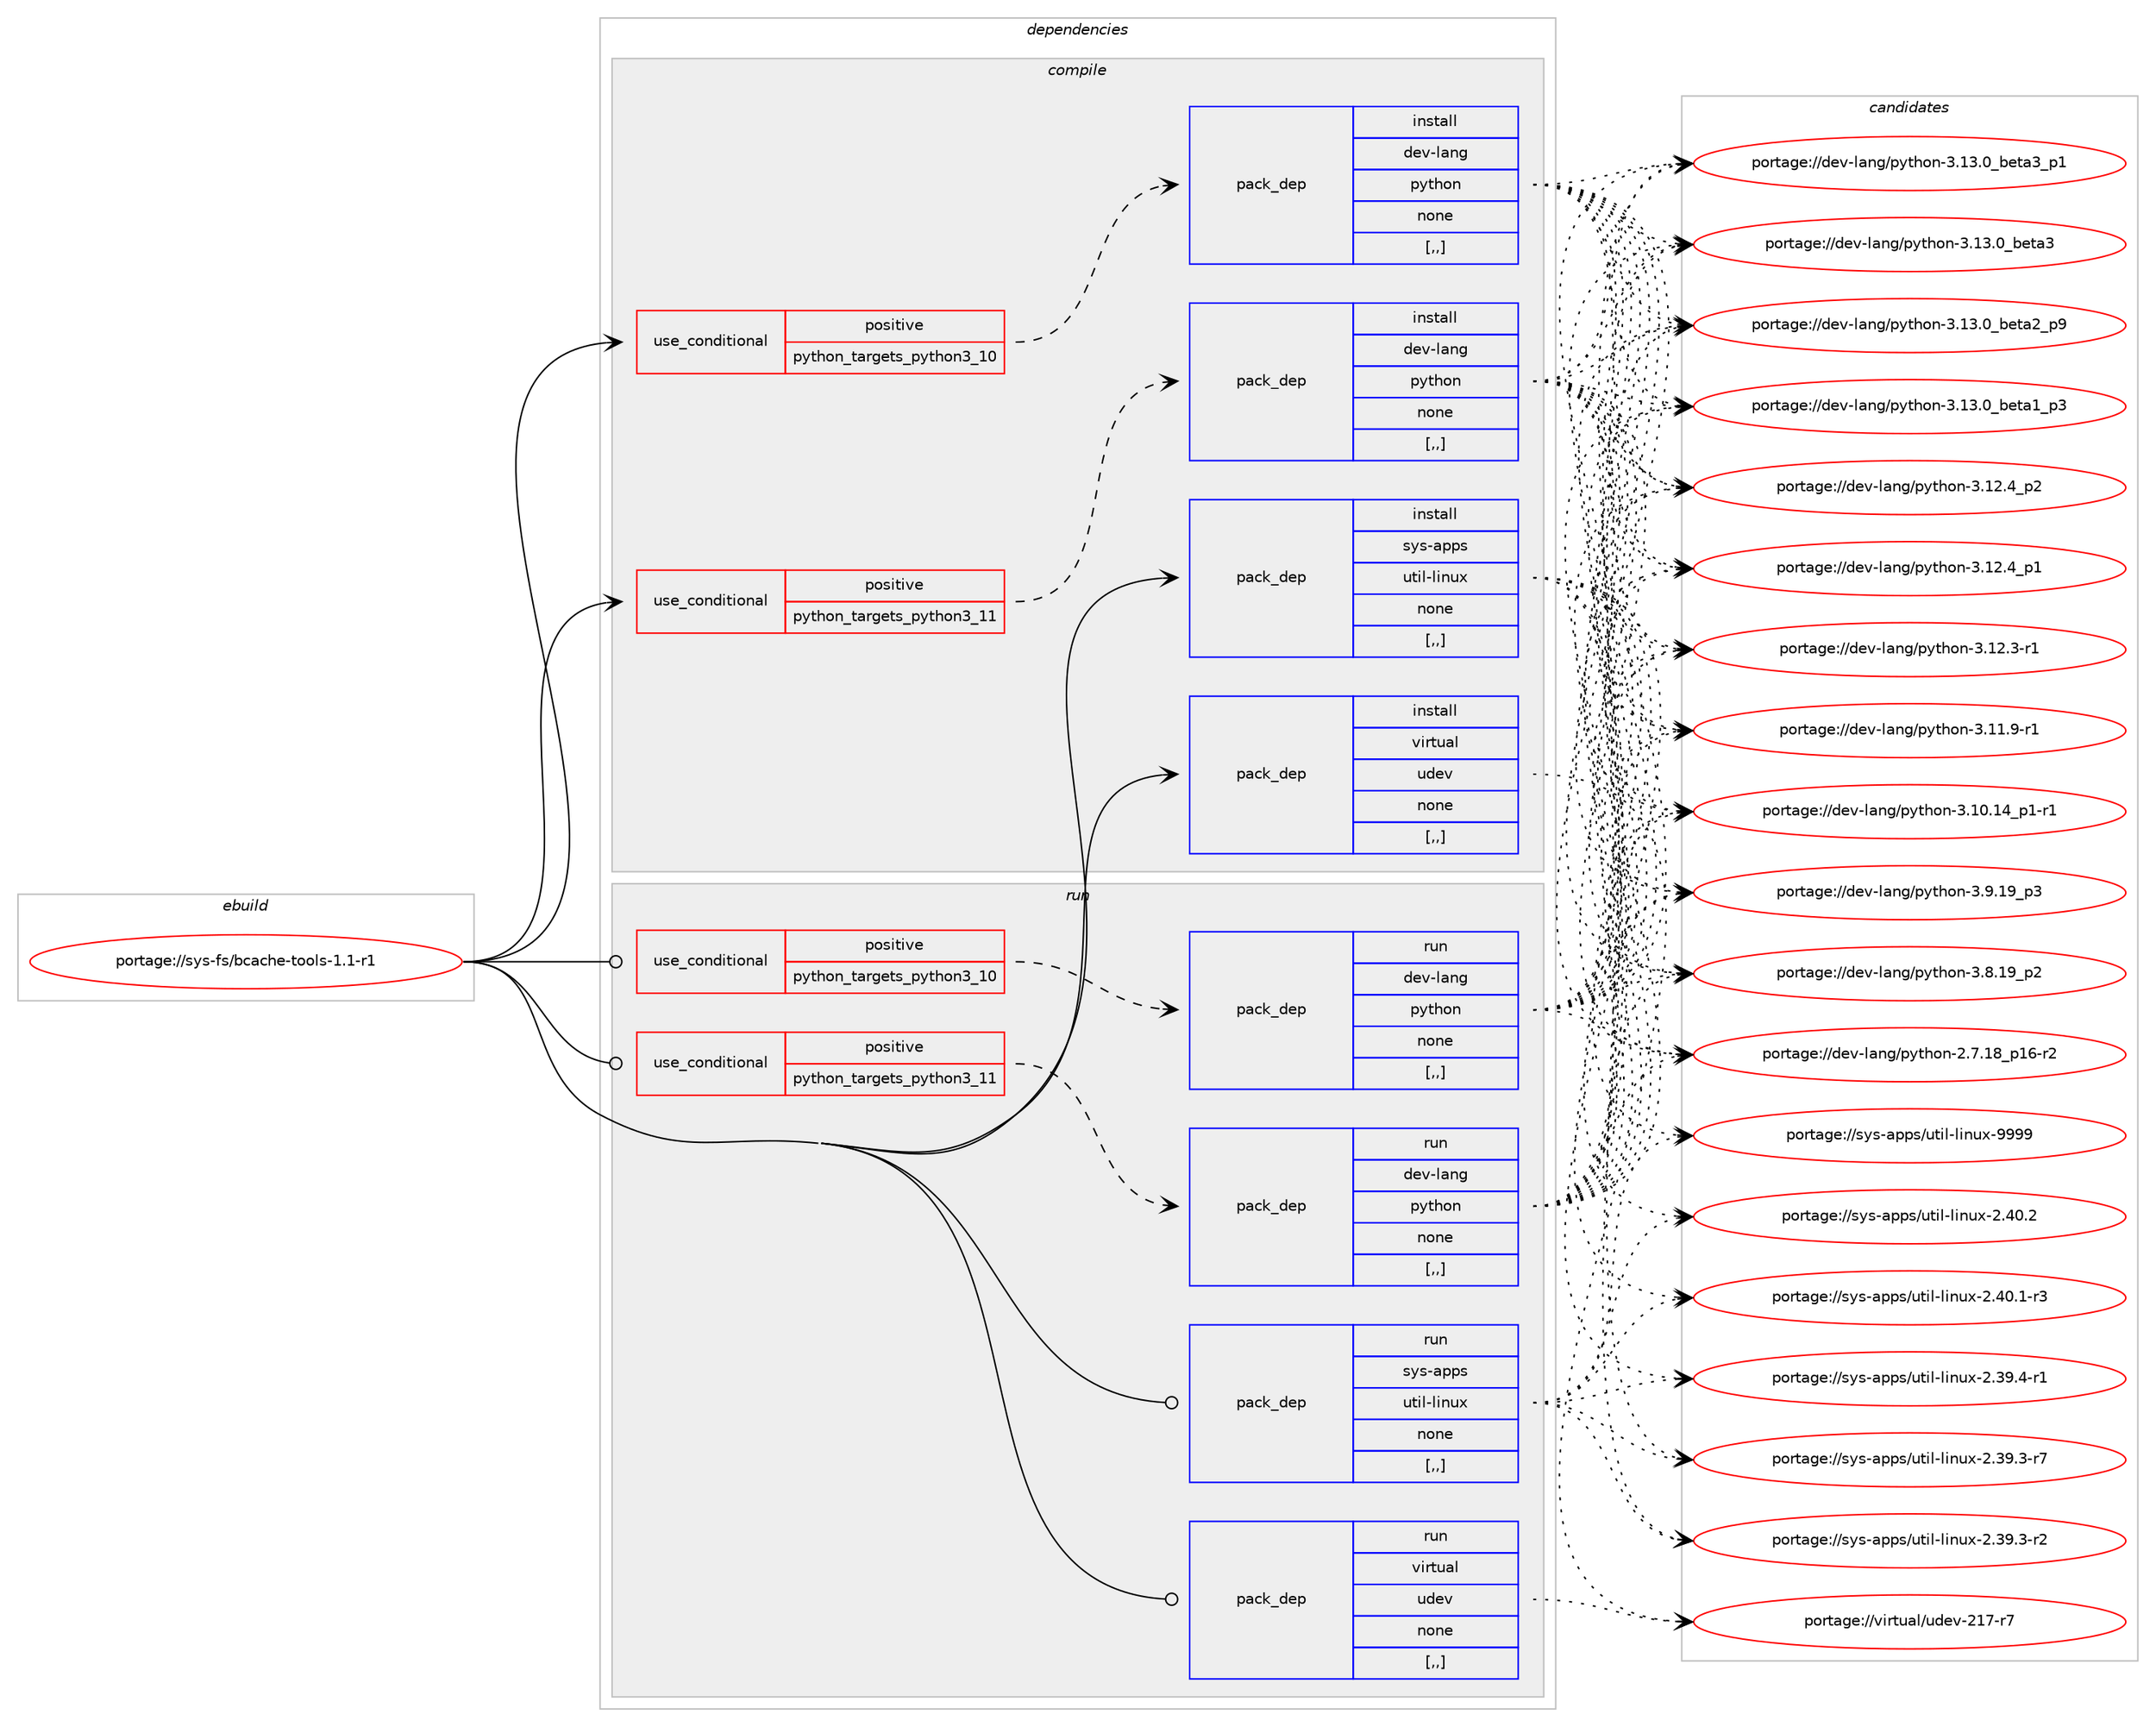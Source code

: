 digraph prolog {

# *************
# Graph options
# *************

newrank=true;
concentrate=true;
compound=true;
graph [rankdir=LR,fontname=Helvetica,fontsize=10,ranksep=1.5];#, ranksep=2.5, nodesep=0.2];
edge  [arrowhead=vee];
node  [fontname=Helvetica,fontsize=10];

# **********
# The ebuild
# **********

subgraph cluster_leftcol {
color=gray;
rank=same;
label=<<i>ebuild</i>>;
id [label="portage://sys-fs/bcache-tools-1.1-r1", color=red, width=4, href="../sys-fs/bcache-tools-1.1-r1.svg"];
}

# ****************
# The dependencies
# ****************

subgraph cluster_midcol {
color=gray;
label=<<i>dependencies</i>>;
subgraph cluster_compile {
fillcolor="#eeeeee";
style=filled;
label=<<i>compile</i>>;
subgraph cond115495 {
dependency433155 [label=<<TABLE BORDER="0" CELLBORDER="1" CELLSPACING="0" CELLPADDING="4"><TR><TD ROWSPAN="3" CELLPADDING="10">use_conditional</TD></TR><TR><TD>positive</TD></TR><TR><TD>python_targets_python3_10</TD></TR></TABLE>>, shape=none, color=red];
subgraph pack314687 {
dependency433156 [label=<<TABLE BORDER="0" CELLBORDER="1" CELLSPACING="0" CELLPADDING="4" WIDTH="220"><TR><TD ROWSPAN="6" CELLPADDING="30">pack_dep</TD></TR><TR><TD WIDTH="110">install</TD></TR><TR><TD>dev-lang</TD></TR><TR><TD>python</TD></TR><TR><TD>none</TD></TR><TR><TD>[,,]</TD></TR></TABLE>>, shape=none, color=blue];
}
dependency433155:e -> dependency433156:w [weight=20,style="dashed",arrowhead="vee"];
}
id:e -> dependency433155:w [weight=20,style="solid",arrowhead="vee"];
subgraph cond115496 {
dependency433157 [label=<<TABLE BORDER="0" CELLBORDER="1" CELLSPACING="0" CELLPADDING="4"><TR><TD ROWSPAN="3" CELLPADDING="10">use_conditional</TD></TR><TR><TD>positive</TD></TR><TR><TD>python_targets_python3_11</TD></TR></TABLE>>, shape=none, color=red];
subgraph pack314688 {
dependency433158 [label=<<TABLE BORDER="0" CELLBORDER="1" CELLSPACING="0" CELLPADDING="4" WIDTH="220"><TR><TD ROWSPAN="6" CELLPADDING="30">pack_dep</TD></TR><TR><TD WIDTH="110">install</TD></TR><TR><TD>dev-lang</TD></TR><TR><TD>python</TD></TR><TR><TD>none</TD></TR><TR><TD>[,,]</TD></TR></TABLE>>, shape=none, color=blue];
}
dependency433157:e -> dependency433158:w [weight=20,style="dashed",arrowhead="vee"];
}
id:e -> dependency433157:w [weight=20,style="solid",arrowhead="vee"];
subgraph pack314689 {
dependency433159 [label=<<TABLE BORDER="0" CELLBORDER="1" CELLSPACING="0" CELLPADDING="4" WIDTH="220"><TR><TD ROWSPAN="6" CELLPADDING="30">pack_dep</TD></TR><TR><TD WIDTH="110">install</TD></TR><TR><TD>sys-apps</TD></TR><TR><TD>util-linux</TD></TR><TR><TD>none</TD></TR><TR><TD>[,,]</TD></TR></TABLE>>, shape=none, color=blue];
}
id:e -> dependency433159:w [weight=20,style="solid",arrowhead="vee"];
subgraph pack314690 {
dependency433160 [label=<<TABLE BORDER="0" CELLBORDER="1" CELLSPACING="0" CELLPADDING="4" WIDTH="220"><TR><TD ROWSPAN="6" CELLPADDING="30">pack_dep</TD></TR><TR><TD WIDTH="110">install</TD></TR><TR><TD>virtual</TD></TR><TR><TD>udev</TD></TR><TR><TD>none</TD></TR><TR><TD>[,,]</TD></TR></TABLE>>, shape=none, color=blue];
}
id:e -> dependency433160:w [weight=20,style="solid",arrowhead="vee"];
}
subgraph cluster_compileandrun {
fillcolor="#eeeeee";
style=filled;
label=<<i>compile and run</i>>;
}
subgraph cluster_run {
fillcolor="#eeeeee";
style=filled;
label=<<i>run</i>>;
subgraph cond115497 {
dependency433161 [label=<<TABLE BORDER="0" CELLBORDER="1" CELLSPACING="0" CELLPADDING="4"><TR><TD ROWSPAN="3" CELLPADDING="10">use_conditional</TD></TR><TR><TD>positive</TD></TR><TR><TD>python_targets_python3_10</TD></TR></TABLE>>, shape=none, color=red];
subgraph pack314691 {
dependency433162 [label=<<TABLE BORDER="0" CELLBORDER="1" CELLSPACING="0" CELLPADDING="4" WIDTH="220"><TR><TD ROWSPAN="6" CELLPADDING="30">pack_dep</TD></TR><TR><TD WIDTH="110">run</TD></TR><TR><TD>dev-lang</TD></TR><TR><TD>python</TD></TR><TR><TD>none</TD></TR><TR><TD>[,,]</TD></TR></TABLE>>, shape=none, color=blue];
}
dependency433161:e -> dependency433162:w [weight=20,style="dashed",arrowhead="vee"];
}
id:e -> dependency433161:w [weight=20,style="solid",arrowhead="odot"];
subgraph cond115498 {
dependency433163 [label=<<TABLE BORDER="0" CELLBORDER="1" CELLSPACING="0" CELLPADDING="4"><TR><TD ROWSPAN="3" CELLPADDING="10">use_conditional</TD></TR><TR><TD>positive</TD></TR><TR><TD>python_targets_python3_11</TD></TR></TABLE>>, shape=none, color=red];
subgraph pack314692 {
dependency433164 [label=<<TABLE BORDER="0" CELLBORDER="1" CELLSPACING="0" CELLPADDING="4" WIDTH="220"><TR><TD ROWSPAN="6" CELLPADDING="30">pack_dep</TD></TR><TR><TD WIDTH="110">run</TD></TR><TR><TD>dev-lang</TD></TR><TR><TD>python</TD></TR><TR><TD>none</TD></TR><TR><TD>[,,]</TD></TR></TABLE>>, shape=none, color=blue];
}
dependency433163:e -> dependency433164:w [weight=20,style="dashed",arrowhead="vee"];
}
id:e -> dependency433163:w [weight=20,style="solid",arrowhead="odot"];
subgraph pack314693 {
dependency433165 [label=<<TABLE BORDER="0" CELLBORDER="1" CELLSPACING="0" CELLPADDING="4" WIDTH="220"><TR><TD ROWSPAN="6" CELLPADDING="30">pack_dep</TD></TR><TR><TD WIDTH="110">run</TD></TR><TR><TD>sys-apps</TD></TR><TR><TD>util-linux</TD></TR><TR><TD>none</TD></TR><TR><TD>[,,]</TD></TR></TABLE>>, shape=none, color=blue];
}
id:e -> dependency433165:w [weight=20,style="solid",arrowhead="odot"];
subgraph pack314694 {
dependency433166 [label=<<TABLE BORDER="0" CELLBORDER="1" CELLSPACING="0" CELLPADDING="4" WIDTH="220"><TR><TD ROWSPAN="6" CELLPADDING="30">pack_dep</TD></TR><TR><TD WIDTH="110">run</TD></TR><TR><TD>virtual</TD></TR><TR><TD>udev</TD></TR><TR><TD>none</TD></TR><TR><TD>[,,]</TD></TR></TABLE>>, shape=none, color=blue];
}
id:e -> dependency433166:w [weight=20,style="solid",arrowhead="odot"];
}
}

# **************
# The candidates
# **************

subgraph cluster_choices {
rank=same;
color=gray;
label=<<i>candidates</i>>;

subgraph choice314687 {
color=black;
nodesep=1;
choice10010111845108971101034711212111610411111045514649514648959810111697519511249 [label="portage://dev-lang/python-3.13.0_beta3_p1", color=red, width=4,href="../dev-lang/python-3.13.0_beta3_p1.svg"];
choice1001011184510897110103471121211161041111104551464951464895981011169751 [label="portage://dev-lang/python-3.13.0_beta3", color=red, width=4,href="../dev-lang/python-3.13.0_beta3.svg"];
choice10010111845108971101034711212111610411111045514649514648959810111697509511257 [label="portage://dev-lang/python-3.13.0_beta2_p9", color=red, width=4,href="../dev-lang/python-3.13.0_beta2_p9.svg"];
choice10010111845108971101034711212111610411111045514649514648959810111697499511251 [label="portage://dev-lang/python-3.13.0_beta1_p3", color=red, width=4,href="../dev-lang/python-3.13.0_beta1_p3.svg"];
choice100101118451089711010347112121116104111110455146495046529511250 [label="portage://dev-lang/python-3.12.4_p2", color=red, width=4,href="../dev-lang/python-3.12.4_p2.svg"];
choice100101118451089711010347112121116104111110455146495046529511249 [label="portage://dev-lang/python-3.12.4_p1", color=red, width=4,href="../dev-lang/python-3.12.4_p1.svg"];
choice100101118451089711010347112121116104111110455146495046514511449 [label="portage://dev-lang/python-3.12.3-r1", color=red, width=4,href="../dev-lang/python-3.12.3-r1.svg"];
choice100101118451089711010347112121116104111110455146494946574511449 [label="portage://dev-lang/python-3.11.9-r1", color=red, width=4,href="../dev-lang/python-3.11.9-r1.svg"];
choice100101118451089711010347112121116104111110455146494846495295112494511449 [label="portage://dev-lang/python-3.10.14_p1-r1", color=red, width=4,href="../dev-lang/python-3.10.14_p1-r1.svg"];
choice100101118451089711010347112121116104111110455146574649579511251 [label="portage://dev-lang/python-3.9.19_p3", color=red, width=4,href="../dev-lang/python-3.9.19_p3.svg"];
choice100101118451089711010347112121116104111110455146564649579511250 [label="portage://dev-lang/python-3.8.19_p2", color=red, width=4,href="../dev-lang/python-3.8.19_p2.svg"];
choice100101118451089711010347112121116104111110455046554649569511249544511450 [label="portage://dev-lang/python-2.7.18_p16-r2", color=red, width=4,href="../dev-lang/python-2.7.18_p16-r2.svg"];
dependency433156:e -> choice10010111845108971101034711212111610411111045514649514648959810111697519511249:w [style=dotted,weight="100"];
dependency433156:e -> choice1001011184510897110103471121211161041111104551464951464895981011169751:w [style=dotted,weight="100"];
dependency433156:e -> choice10010111845108971101034711212111610411111045514649514648959810111697509511257:w [style=dotted,weight="100"];
dependency433156:e -> choice10010111845108971101034711212111610411111045514649514648959810111697499511251:w [style=dotted,weight="100"];
dependency433156:e -> choice100101118451089711010347112121116104111110455146495046529511250:w [style=dotted,weight="100"];
dependency433156:e -> choice100101118451089711010347112121116104111110455146495046529511249:w [style=dotted,weight="100"];
dependency433156:e -> choice100101118451089711010347112121116104111110455146495046514511449:w [style=dotted,weight="100"];
dependency433156:e -> choice100101118451089711010347112121116104111110455146494946574511449:w [style=dotted,weight="100"];
dependency433156:e -> choice100101118451089711010347112121116104111110455146494846495295112494511449:w [style=dotted,weight="100"];
dependency433156:e -> choice100101118451089711010347112121116104111110455146574649579511251:w [style=dotted,weight="100"];
dependency433156:e -> choice100101118451089711010347112121116104111110455146564649579511250:w [style=dotted,weight="100"];
dependency433156:e -> choice100101118451089711010347112121116104111110455046554649569511249544511450:w [style=dotted,weight="100"];
}
subgraph choice314688 {
color=black;
nodesep=1;
choice10010111845108971101034711212111610411111045514649514648959810111697519511249 [label="portage://dev-lang/python-3.13.0_beta3_p1", color=red, width=4,href="../dev-lang/python-3.13.0_beta3_p1.svg"];
choice1001011184510897110103471121211161041111104551464951464895981011169751 [label="portage://dev-lang/python-3.13.0_beta3", color=red, width=4,href="../dev-lang/python-3.13.0_beta3.svg"];
choice10010111845108971101034711212111610411111045514649514648959810111697509511257 [label="portage://dev-lang/python-3.13.0_beta2_p9", color=red, width=4,href="../dev-lang/python-3.13.0_beta2_p9.svg"];
choice10010111845108971101034711212111610411111045514649514648959810111697499511251 [label="portage://dev-lang/python-3.13.0_beta1_p3", color=red, width=4,href="../dev-lang/python-3.13.0_beta1_p3.svg"];
choice100101118451089711010347112121116104111110455146495046529511250 [label="portage://dev-lang/python-3.12.4_p2", color=red, width=4,href="../dev-lang/python-3.12.4_p2.svg"];
choice100101118451089711010347112121116104111110455146495046529511249 [label="portage://dev-lang/python-3.12.4_p1", color=red, width=4,href="../dev-lang/python-3.12.4_p1.svg"];
choice100101118451089711010347112121116104111110455146495046514511449 [label="portage://dev-lang/python-3.12.3-r1", color=red, width=4,href="../dev-lang/python-3.12.3-r1.svg"];
choice100101118451089711010347112121116104111110455146494946574511449 [label="portage://dev-lang/python-3.11.9-r1", color=red, width=4,href="../dev-lang/python-3.11.9-r1.svg"];
choice100101118451089711010347112121116104111110455146494846495295112494511449 [label="portage://dev-lang/python-3.10.14_p1-r1", color=red, width=4,href="../dev-lang/python-3.10.14_p1-r1.svg"];
choice100101118451089711010347112121116104111110455146574649579511251 [label="portage://dev-lang/python-3.9.19_p3", color=red, width=4,href="../dev-lang/python-3.9.19_p3.svg"];
choice100101118451089711010347112121116104111110455146564649579511250 [label="portage://dev-lang/python-3.8.19_p2", color=red, width=4,href="../dev-lang/python-3.8.19_p2.svg"];
choice100101118451089711010347112121116104111110455046554649569511249544511450 [label="portage://dev-lang/python-2.7.18_p16-r2", color=red, width=4,href="../dev-lang/python-2.7.18_p16-r2.svg"];
dependency433158:e -> choice10010111845108971101034711212111610411111045514649514648959810111697519511249:w [style=dotted,weight="100"];
dependency433158:e -> choice1001011184510897110103471121211161041111104551464951464895981011169751:w [style=dotted,weight="100"];
dependency433158:e -> choice10010111845108971101034711212111610411111045514649514648959810111697509511257:w [style=dotted,weight="100"];
dependency433158:e -> choice10010111845108971101034711212111610411111045514649514648959810111697499511251:w [style=dotted,weight="100"];
dependency433158:e -> choice100101118451089711010347112121116104111110455146495046529511250:w [style=dotted,weight="100"];
dependency433158:e -> choice100101118451089711010347112121116104111110455146495046529511249:w [style=dotted,weight="100"];
dependency433158:e -> choice100101118451089711010347112121116104111110455146495046514511449:w [style=dotted,weight="100"];
dependency433158:e -> choice100101118451089711010347112121116104111110455146494946574511449:w [style=dotted,weight="100"];
dependency433158:e -> choice100101118451089711010347112121116104111110455146494846495295112494511449:w [style=dotted,weight="100"];
dependency433158:e -> choice100101118451089711010347112121116104111110455146574649579511251:w [style=dotted,weight="100"];
dependency433158:e -> choice100101118451089711010347112121116104111110455146564649579511250:w [style=dotted,weight="100"];
dependency433158:e -> choice100101118451089711010347112121116104111110455046554649569511249544511450:w [style=dotted,weight="100"];
}
subgraph choice314689 {
color=black;
nodesep=1;
choice115121115459711211211547117116105108451081051101171204557575757 [label="portage://sys-apps/util-linux-9999", color=red, width=4,href="../sys-apps/util-linux-9999.svg"];
choice1151211154597112112115471171161051084510810511011712045504652484650 [label="portage://sys-apps/util-linux-2.40.2", color=red, width=4,href="../sys-apps/util-linux-2.40.2.svg"];
choice11512111545971121121154711711610510845108105110117120455046524846494511451 [label="portage://sys-apps/util-linux-2.40.1-r3", color=red, width=4,href="../sys-apps/util-linux-2.40.1-r3.svg"];
choice11512111545971121121154711711610510845108105110117120455046515746524511449 [label="portage://sys-apps/util-linux-2.39.4-r1", color=red, width=4,href="../sys-apps/util-linux-2.39.4-r1.svg"];
choice11512111545971121121154711711610510845108105110117120455046515746514511455 [label="portage://sys-apps/util-linux-2.39.3-r7", color=red, width=4,href="../sys-apps/util-linux-2.39.3-r7.svg"];
choice11512111545971121121154711711610510845108105110117120455046515746514511450 [label="portage://sys-apps/util-linux-2.39.3-r2", color=red, width=4,href="../sys-apps/util-linux-2.39.3-r2.svg"];
dependency433159:e -> choice115121115459711211211547117116105108451081051101171204557575757:w [style=dotted,weight="100"];
dependency433159:e -> choice1151211154597112112115471171161051084510810511011712045504652484650:w [style=dotted,weight="100"];
dependency433159:e -> choice11512111545971121121154711711610510845108105110117120455046524846494511451:w [style=dotted,weight="100"];
dependency433159:e -> choice11512111545971121121154711711610510845108105110117120455046515746524511449:w [style=dotted,weight="100"];
dependency433159:e -> choice11512111545971121121154711711610510845108105110117120455046515746514511455:w [style=dotted,weight="100"];
dependency433159:e -> choice11512111545971121121154711711610510845108105110117120455046515746514511450:w [style=dotted,weight="100"];
}
subgraph choice314690 {
color=black;
nodesep=1;
choice1181051141161179710847117100101118455049554511455 [label="portage://virtual/udev-217-r7", color=red, width=4,href="../virtual/udev-217-r7.svg"];
dependency433160:e -> choice1181051141161179710847117100101118455049554511455:w [style=dotted,weight="100"];
}
subgraph choice314691 {
color=black;
nodesep=1;
choice10010111845108971101034711212111610411111045514649514648959810111697519511249 [label="portage://dev-lang/python-3.13.0_beta3_p1", color=red, width=4,href="../dev-lang/python-3.13.0_beta3_p1.svg"];
choice1001011184510897110103471121211161041111104551464951464895981011169751 [label="portage://dev-lang/python-3.13.0_beta3", color=red, width=4,href="../dev-lang/python-3.13.0_beta3.svg"];
choice10010111845108971101034711212111610411111045514649514648959810111697509511257 [label="portage://dev-lang/python-3.13.0_beta2_p9", color=red, width=4,href="../dev-lang/python-3.13.0_beta2_p9.svg"];
choice10010111845108971101034711212111610411111045514649514648959810111697499511251 [label="portage://dev-lang/python-3.13.0_beta1_p3", color=red, width=4,href="../dev-lang/python-3.13.0_beta1_p3.svg"];
choice100101118451089711010347112121116104111110455146495046529511250 [label="portage://dev-lang/python-3.12.4_p2", color=red, width=4,href="../dev-lang/python-3.12.4_p2.svg"];
choice100101118451089711010347112121116104111110455146495046529511249 [label="portage://dev-lang/python-3.12.4_p1", color=red, width=4,href="../dev-lang/python-3.12.4_p1.svg"];
choice100101118451089711010347112121116104111110455146495046514511449 [label="portage://dev-lang/python-3.12.3-r1", color=red, width=4,href="../dev-lang/python-3.12.3-r1.svg"];
choice100101118451089711010347112121116104111110455146494946574511449 [label="portage://dev-lang/python-3.11.9-r1", color=red, width=4,href="../dev-lang/python-3.11.9-r1.svg"];
choice100101118451089711010347112121116104111110455146494846495295112494511449 [label="portage://dev-lang/python-3.10.14_p1-r1", color=red, width=4,href="../dev-lang/python-3.10.14_p1-r1.svg"];
choice100101118451089711010347112121116104111110455146574649579511251 [label="portage://dev-lang/python-3.9.19_p3", color=red, width=4,href="../dev-lang/python-3.9.19_p3.svg"];
choice100101118451089711010347112121116104111110455146564649579511250 [label="portage://dev-lang/python-3.8.19_p2", color=red, width=4,href="../dev-lang/python-3.8.19_p2.svg"];
choice100101118451089711010347112121116104111110455046554649569511249544511450 [label="portage://dev-lang/python-2.7.18_p16-r2", color=red, width=4,href="../dev-lang/python-2.7.18_p16-r2.svg"];
dependency433162:e -> choice10010111845108971101034711212111610411111045514649514648959810111697519511249:w [style=dotted,weight="100"];
dependency433162:e -> choice1001011184510897110103471121211161041111104551464951464895981011169751:w [style=dotted,weight="100"];
dependency433162:e -> choice10010111845108971101034711212111610411111045514649514648959810111697509511257:w [style=dotted,weight="100"];
dependency433162:e -> choice10010111845108971101034711212111610411111045514649514648959810111697499511251:w [style=dotted,weight="100"];
dependency433162:e -> choice100101118451089711010347112121116104111110455146495046529511250:w [style=dotted,weight="100"];
dependency433162:e -> choice100101118451089711010347112121116104111110455146495046529511249:w [style=dotted,weight="100"];
dependency433162:e -> choice100101118451089711010347112121116104111110455146495046514511449:w [style=dotted,weight="100"];
dependency433162:e -> choice100101118451089711010347112121116104111110455146494946574511449:w [style=dotted,weight="100"];
dependency433162:e -> choice100101118451089711010347112121116104111110455146494846495295112494511449:w [style=dotted,weight="100"];
dependency433162:e -> choice100101118451089711010347112121116104111110455146574649579511251:w [style=dotted,weight="100"];
dependency433162:e -> choice100101118451089711010347112121116104111110455146564649579511250:w [style=dotted,weight="100"];
dependency433162:e -> choice100101118451089711010347112121116104111110455046554649569511249544511450:w [style=dotted,weight="100"];
}
subgraph choice314692 {
color=black;
nodesep=1;
choice10010111845108971101034711212111610411111045514649514648959810111697519511249 [label="portage://dev-lang/python-3.13.0_beta3_p1", color=red, width=4,href="../dev-lang/python-3.13.0_beta3_p1.svg"];
choice1001011184510897110103471121211161041111104551464951464895981011169751 [label="portage://dev-lang/python-3.13.0_beta3", color=red, width=4,href="../dev-lang/python-3.13.0_beta3.svg"];
choice10010111845108971101034711212111610411111045514649514648959810111697509511257 [label="portage://dev-lang/python-3.13.0_beta2_p9", color=red, width=4,href="../dev-lang/python-3.13.0_beta2_p9.svg"];
choice10010111845108971101034711212111610411111045514649514648959810111697499511251 [label="portage://dev-lang/python-3.13.0_beta1_p3", color=red, width=4,href="../dev-lang/python-3.13.0_beta1_p3.svg"];
choice100101118451089711010347112121116104111110455146495046529511250 [label="portage://dev-lang/python-3.12.4_p2", color=red, width=4,href="../dev-lang/python-3.12.4_p2.svg"];
choice100101118451089711010347112121116104111110455146495046529511249 [label="portage://dev-lang/python-3.12.4_p1", color=red, width=4,href="../dev-lang/python-3.12.4_p1.svg"];
choice100101118451089711010347112121116104111110455146495046514511449 [label="portage://dev-lang/python-3.12.3-r1", color=red, width=4,href="../dev-lang/python-3.12.3-r1.svg"];
choice100101118451089711010347112121116104111110455146494946574511449 [label="portage://dev-lang/python-3.11.9-r1", color=red, width=4,href="../dev-lang/python-3.11.9-r1.svg"];
choice100101118451089711010347112121116104111110455146494846495295112494511449 [label="portage://dev-lang/python-3.10.14_p1-r1", color=red, width=4,href="../dev-lang/python-3.10.14_p1-r1.svg"];
choice100101118451089711010347112121116104111110455146574649579511251 [label="portage://dev-lang/python-3.9.19_p3", color=red, width=4,href="../dev-lang/python-3.9.19_p3.svg"];
choice100101118451089711010347112121116104111110455146564649579511250 [label="portage://dev-lang/python-3.8.19_p2", color=red, width=4,href="../dev-lang/python-3.8.19_p2.svg"];
choice100101118451089711010347112121116104111110455046554649569511249544511450 [label="portage://dev-lang/python-2.7.18_p16-r2", color=red, width=4,href="../dev-lang/python-2.7.18_p16-r2.svg"];
dependency433164:e -> choice10010111845108971101034711212111610411111045514649514648959810111697519511249:w [style=dotted,weight="100"];
dependency433164:e -> choice1001011184510897110103471121211161041111104551464951464895981011169751:w [style=dotted,weight="100"];
dependency433164:e -> choice10010111845108971101034711212111610411111045514649514648959810111697509511257:w [style=dotted,weight="100"];
dependency433164:e -> choice10010111845108971101034711212111610411111045514649514648959810111697499511251:w [style=dotted,weight="100"];
dependency433164:e -> choice100101118451089711010347112121116104111110455146495046529511250:w [style=dotted,weight="100"];
dependency433164:e -> choice100101118451089711010347112121116104111110455146495046529511249:w [style=dotted,weight="100"];
dependency433164:e -> choice100101118451089711010347112121116104111110455146495046514511449:w [style=dotted,weight="100"];
dependency433164:e -> choice100101118451089711010347112121116104111110455146494946574511449:w [style=dotted,weight="100"];
dependency433164:e -> choice100101118451089711010347112121116104111110455146494846495295112494511449:w [style=dotted,weight="100"];
dependency433164:e -> choice100101118451089711010347112121116104111110455146574649579511251:w [style=dotted,weight="100"];
dependency433164:e -> choice100101118451089711010347112121116104111110455146564649579511250:w [style=dotted,weight="100"];
dependency433164:e -> choice100101118451089711010347112121116104111110455046554649569511249544511450:w [style=dotted,weight="100"];
}
subgraph choice314693 {
color=black;
nodesep=1;
choice115121115459711211211547117116105108451081051101171204557575757 [label="portage://sys-apps/util-linux-9999", color=red, width=4,href="../sys-apps/util-linux-9999.svg"];
choice1151211154597112112115471171161051084510810511011712045504652484650 [label="portage://sys-apps/util-linux-2.40.2", color=red, width=4,href="../sys-apps/util-linux-2.40.2.svg"];
choice11512111545971121121154711711610510845108105110117120455046524846494511451 [label="portage://sys-apps/util-linux-2.40.1-r3", color=red, width=4,href="../sys-apps/util-linux-2.40.1-r3.svg"];
choice11512111545971121121154711711610510845108105110117120455046515746524511449 [label="portage://sys-apps/util-linux-2.39.4-r1", color=red, width=4,href="../sys-apps/util-linux-2.39.4-r1.svg"];
choice11512111545971121121154711711610510845108105110117120455046515746514511455 [label="portage://sys-apps/util-linux-2.39.3-r7", color=red, width=4,href="../sys-apps/util-linux-2.39.3-r7.svg"];
choice11512111545971121121154711711610510845108105110117120455046515746514511450 [label="portage://sys-apps/util-linux-2.39.3-r2", color=red, width=4,href="../sys-apps/util-linux-2.39.3-r2.svg"];
dependency433165:e -> choice115121115459711211211547117116105108451081051101171204557575757:w [style=dotted,weight="100"];
dependency433165:e -> choice1151211154597112112115471171161051084510810511011712045504652484650:w [style=dotted,weight="100"];
dependency433165:e -> choice11512111545971121121154711711610510845108105110117120455046524846494511451:w [style=dotted,weight="100"];
dependency433165:e -> choice11512111545971121121154711711610510845108105110117120455046515746524511449:w [style=dotted,weight="100"];
dependency433165:e -> choice11512111545971121121154711711610510845108105110117120455046515746514511455:w [style=dotted,weight="100"];
dependency433165:e -> choice11512111545971121121154711711610510845108105110117120455046515746514511450:w [style=dotted,weight="100"];
}
subgraph choice314694 {
color=black;
nodesep=1;
choice1181051141161179710847117100101118455049554511455 [label="portage://virtual/udev-217-r7", color=red, width=4,href="../virtual/udev-217-r7.svg"];
dependency433166:e -> choice1181051141161179710847117100101118455049554511455:w [style=dotted,weight="100"];
}
}

}
